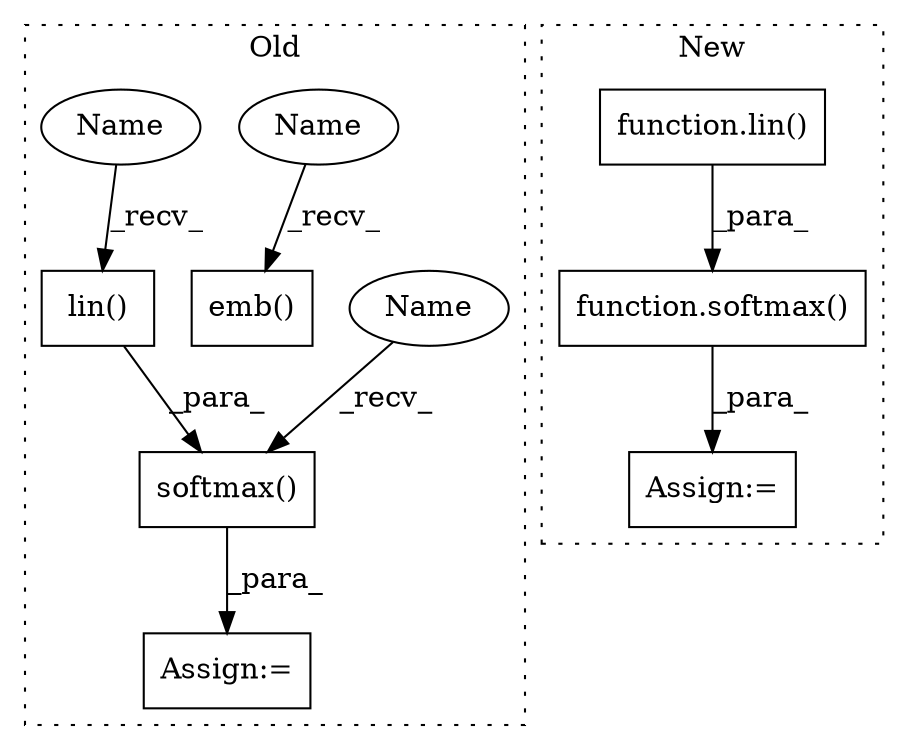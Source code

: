 digraph G {
subgraph cluster0 {
1 [label="lin()" a="75" s="17488,17504" l="9,1" shape="box"];
3 [label="softmax()" a="75" s="17475,17505" l="13,1" shape="box"];
5 [label="emb()" a="75" s="17330,17349" l="9,1" shape="box"];
7 [label="Assign:=" a="68" s="17472" l="3" shape="box"];
8 [label="Name" a="87" s="17475" l="4" shape="ellipse"];
9 [label="Name" a="87" s="17330" l="4" shape="ellipse"];
10 [label="Name" a="87" s="17488" l="4" shape="ellipse"];
label = "Old";
style="dotted";
}
subgraph cluster1 {
2 [label="function.lin()" a="75" s="20858,20869" l="4,1" shape="box"];
4 [label="function.softmax()" a="75" s="20850,20870" l="8,1" shape="box"];
6 [label="Assign:=" a="68" s="20847" l="3" shape="box"];
label = "New";
style="dotted";
}
1 -> 3 [label="_para_"];
2 -> 4 [label="_para_"];
3 -> 7 [label="_para_"];
4 -> 6 [label="_para_"];
8 -> 3 [label="_recv_"];
9 -> 5 [label="_recv_"];
10 -> 1 [label="_recv_"];
}